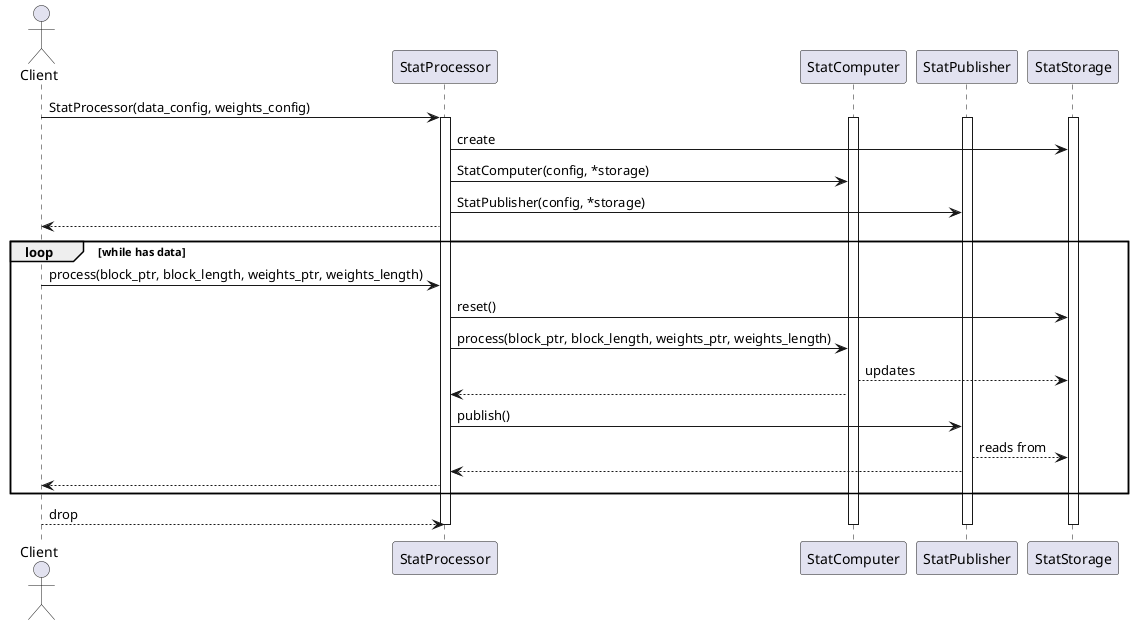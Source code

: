 @startuml PST STAT Processor
actor Client
Client -> StatProcessor: StatProcessor(data_config, weights_config)
activate StatProcessor
activate StatComputer
activate StatPublisher
activate StatStorage
StatProcessor -> StatStorage: create
StatProcessor -> StatComputer: StatComputer(config, *storage)
StatProcessor -> StatPublisher: StatPublisher(config, *storage)
Client <-- StatProcessor
loop while has data
  Client -> StatProcessor: process(block_ptr, block_length, weights_ptr, weights_length)
  StatProcessor -> StatStorage: reset()
  StatProcessor -> StatComputer: process(block_ptr, block_length, weights_ptr, weights_length)
  StatComputer --> StatStorage: updates
  StatProcessor <-- StatComputer
  StatProcessor -> StatPublisher: publish()
  StatPublisher --> StatStorage: reads from
  StatProcessor <-- StatPublisher
  Client <-- StatProcessor
end
Client --> StatProcessor: drop
deactivate StatProcessor
deactivate StatComputer
deactivate StatPublisher
deactivate StatStorage
@enduml
